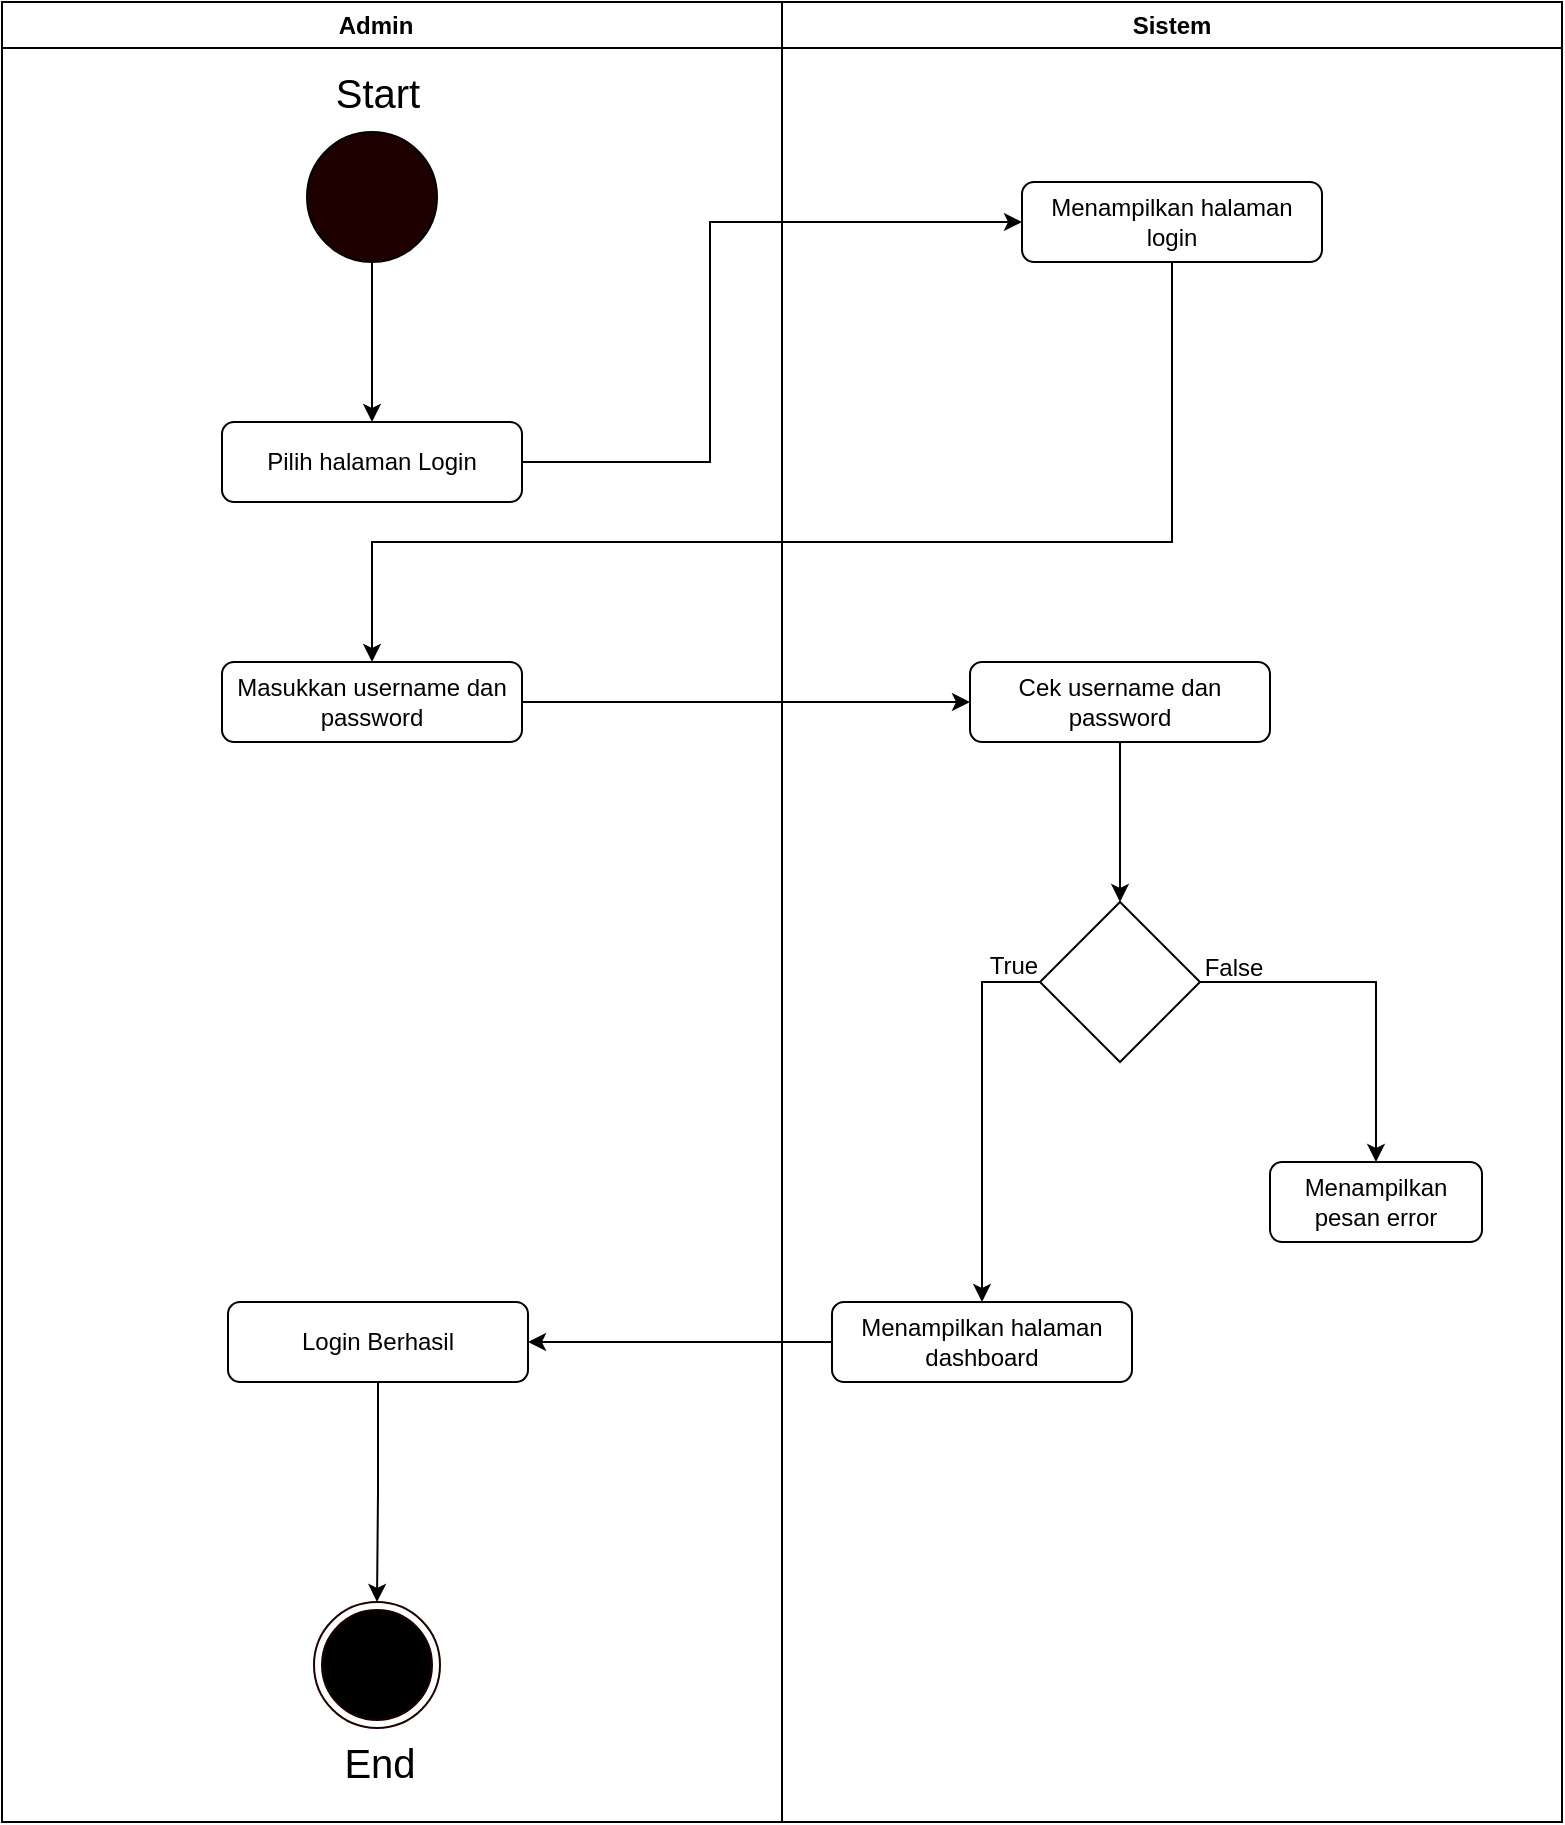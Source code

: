 <mxfile version="24.7.6">
  <diagram name="Halaman-1" id="sc-osGf-hyZRLQPOwxGC">
    <mxGraphModel dx="2100" dy="1044" grid="1" gridSize="10" guides="1" tooltips="1" connect="1" arrows="1" fold="1" page="1" pageScale="1" pageWidth="827" pageHeight="1169" math="0" shadow="0">
      <root>
        <mxCell id="0" />
        <mxCell id="1" parent="0" />
        <mxCell id="P742cWsP9KGHvWoBdgOk-16" value="Admin&lt;span style=&quot;white-space: pre;&quot;&gt;&#x9;&lt;/span&gt;" style="swimlane;whiteSpace=wrap;html=1;startSize=23;" parent="1" vertex="1">
          <mxGeometry x="26" y="40" width="390" height="910" as="geometry">
            <mxRectangle x="200" y="410" width="90" height="30" as="alternateBounds" />
          </mxGeometry>
        </mxCell>
        <mxCell id="P742cWsP9KGHvWoBdgOk-30" value="Pilih halaman Login" style="rounded=1;whiteSpace=wrap;html=1;" parent="P742cWsP9KGHvWoBdgOk-16" vertex="1">
          <mxGeometry x="110" y="210" width="150" height="40" as="geometry" />
        </mxCell>
        <mxCell id="P742cWsP9KGHvWoBdgOk-31" value="Masukkan username dan password" style="rounded=1;whiteSpace=wrap;html=1;" parent="P742cWsP9KGHvWoBdgOk-16" vertex="1">
          <mxGeometry x="110" y="330" width="150" height="40" as="geometry" />
        </mxCell>
        <mxCell id="lTD3DRs9hXKuLtX2ZJFp-9" style="edgeStyle=orthogonalEdgeStyle;rounded=0;orthogonalLoop=1;jettySize=auto;html=1;entryX=0.5;entryY=0;entryDx=0;entryDy=0;" edge="1" parent="P742cWsP9KGHvWoBdgOk-16" source="lTD3DRs9hXKuLtX2ZJFp-1" target="P742cWsP9KGHvWoBdgOk-30">
          <mxGeometry relative="1" as="geometry" />
        </mxCell>
        <mxCell id="lTD3DRs9hXKuLtX2ZJFp-1" value="" style="ellipse;whiteSpace=wrap;html=1;aspect=fixed;fillColor=#1F0000;" vertex="1" parent="P742cWsP9KGHvWoBdgOk-16">
          <mxGeometry x="152.5" y="65" width="65" height="65" as="geometry" />
        </mxCell>
        <mxCell id="lTD3DRs9hXKuLtX2ZJFp-2" value="Start" style="text;html=1;align=center;verticalAlign=middle;whiteSpace=wrap;rounded=0;fontSize=20;" vertex="1" parent="P742cWsP9KGHvWoBdgOk-16">
          <mxGeometry x="157.5" y="30" width="60" height="30" as="geometry" />
        </mxCell>
        <mxCell id="lTD3DRs9hXKuLtX2ZJFp-3" value="" style="group" vertex="1" connectable="0" parent="P742cWsP9KGHvWoBdgOk-16">
          <mxGeometry x="156" y="800" width="63" height="95" as="geometry" />
        </mxCell>
        <mxCell id="lTD3DRs9hXKuLtX2ZJFp-4" value="" style="ellipse;html=1;shape=endState;fillColor=#000000;strokeColor=#1F0000;" vertex="1" parent="lTD3DRs9hXKuLtX2ZJFp-3">
          <mxGeometry width="63" height="63" as="geometry" />
        </mxCell>
        <mxCell id="lTD3DRs9hXKuLtX2ZJFp-5" value="End" style="text;html=1;align=center;verticalAlign=middle;whiteSpace=wrap;rounded=0;fontSize=20;" vertex="1" parent="lTD3DRs9hXKuLtX2ZJFp-3">
          <mxGeometry x="3" y="65" width="60" height="30" as="geometry" />
        </mxCell>
        <mxCell id="P742cWsP9KGHvWoBdgOk-17" value="Sistem" style="swimlane;whiteSpace=wrap;html=1;" parent="1" vertex="1">
          <mxGeometry x="416" y="40" width="390" height="910" as="geometry" />
        </mxCell>
        <mxCell id="P742cWsP9KGHvWoBdgOk-33" value="Menampilkan halaman login" style="rounded=1;whiteSpace=wrap;html=1;" parent="P742cWsP9KGHvWoBdgOk-17" vertex="1">
          <mxGeometry x="120" y="90" width="150" height="40" as="geometry" />
        </mxCell>
        <mxCell id="lTD3DRs9hXKuLtX2ZJFp-14" style="edgeStyle=orthogonalEdgeStyle;rounded=0;orthogonalLoop=1;jettySize=auto;html=1;entryX=0.5;entryY=0;entryDx=0;entryDy=0;exitX=0;exitY=0.5;exitDx=0;exitDy=0;" edge="1" parent="P742cWsP9KGHvWoBdgOk-17" source="P742cWsP9KGHvWoBdgOk-36" target="P742cWsP9KGHvWoBdgOk-37">
          <mxGeometry relative="1" as="geometry" />
        </mxCell>
        <mxCell id="lTD3DRs9hXKuLtX2ZJFp-15" style="edgeStyle=orthogonalEdgeStyle;rounded=0;orthogonalLoop=1;jettySize=auto;html=1;entryX=0.5;entryY=0;entryDx=0;entryDy=0;" edge="1" parent="P742cWsP9KGHvWoBdgOk-17" source="P742cWsP9KGHvWoBdgOk-36" target="lTD3DRs9hXKuLtX2ZJFp-7">
          <mxGeometry relative="1" as="geometry" />
        </mxCell>
        <mxCell id="P742cWsP9KGHvWoBdgOk-36" value="" style="rhombus;whiteSpace=wrap;html=1;" parent="P742cWsP9KGHvWoBdgOk-17" vertex="1">
          <mxGeometry x="129" y="450" width="80" height="80" as="geometry" />
        </mxCell>
        <mxCell id="lTD3DRs9hXKuLtX2ZJFp-17" style="edgeStyle=orthogonalEdgeStyle;rounded=0;orthogonalLoop=1;jettySize=auto;html=1;" edge="1" parent="P742cWsP9KGHvWoBdgOk-17" source="P742cWsP9KGHvWoBdgOk-37" target="lTD3DRs9hXKuLtX2ZJFp-8">
          <mxGeometry relative="1" as="geometry" />
        </mxCell>
        <mxCell id="P742cWsP9KGHvWoBdgOk-37" value="Menampilkan halaman dashboard" style="rounded=1;whiteSpace=wrap;html=1;" parent="P742cWsP9KGHvWoBdgOk-17" vertex="1">
          <mxGeometry x="25" y="650" width="150" height="40" as="geometry" />
        </mxCell>
        <mxCell id="lTD3DRs9hXKuLtX2ZJFp-13" style="edgeStyle=orthogonalEdgeStyle;rounded=0;orthogonalLoop=1;jettySize=auto;html=1;entryX=0.5;entryY=0;entryDx=0;entryDy=0;" edge="1" parent="P742cWsP9KGHvWoBdgOk-17" source="lTD3DRs9hXKuLtX2ZJFp-6" target="P742cWsP9KGHvWoBdgOk-36">
          <mxGeometry relative="1" as="geometry" />
        </mxCell>
        <mxCell id="lTD3DRs9hXKuLtX2ZJFp-6" value="Cek username dan password" style="rounded=1;whiteSpace=wrap;html=1;" vertex="1" parent="P742cWsP9KGHvWoBdgOk-17">
          <mxGeometry x="94" y="330" width="150" height="40" as="geometry" />
        </mxCell>
        <mxCell id="lTD3DRs9hXKuLtX2ZJFp-7" value="Menampilkan pesan error" style="rounded=1;whiteSpace=wrap;html=1;" vertex="1" parent="P742cWsP9KGHvWoBdgOk-17">
          <mxGeometry x="244" y="580" width="106" height="40" as="geometry" />
        </mxCell>
        <mxCell id="lTD3DRs9hXKuLtX2ZJFp-8" value="Login Berhasil" style="rounded=1;whiteSpace=wrap;html=1;" vertex="1" parent="P742cWsP9KGHvWoBdgOk-17">
          <mxGeometry x="-277" y="650" width="150" height="40" as="geometry" />
        </mxCell>
        <mxCell id="lTD3DRs9hXKuLtX2ZJFp-20" value="False" style="text;html=1;align=center;verticalAlign=middle;whiteSpace=wrap;rounded=0;" vertex="1" parent="P742cWsP9KGHvWoBdgOk-17">
          <mxGeometry x="196" y="468" width="60" height="30" as="geometry" />
        </mxCell>
        <mxCell id="lTD3DRs9hXKuLtX2ZJFp-10" style="edgeStyle=orthogonalEdgeStyle;rounded=0;orthogonalLoop=1;jettySize=auto;html=1;entryX=0;entryY=0.5;entryDx=0;entryDy=0;" edge="1" parent="1" source="P742cWsP9KGHvWoBdgOk-30" target="P742cWsP9KGHvWoBdgOk-33">
          <mxGeometry relative="1" as="geometry">
            <Array as="points">
              <mxPoint x="380" y="270" />
              <mxPoint x="380" y="150" />
            </Array>
          </mxGeometry>
        </mxCell>
        <mxCell id="lTD3DRs9hXKuLtX2ZJFp-11" style="edgeStyle=orthogonalEdgeStyle;rounded=0;orthogonalLoop=1;jettySize=auto;html=1;entryX=0.5;entryY=0;entryDx=0;entryDy=0;" edge="1" parent="1" source="P742cWsP9KGHvWoBdgOk-33" target="P742cWsP9KGHvWoBdgOk-31">
          <mxGeometry relative="1" as="geometry">
            <Array as="points">
              <mxPoint x="611" y="310" />
              <mxPoint x="211" y="310" />
            </Array>
          </mxGeometry>
        </mxCell>
        <mxCell id="lTD3DRs9hXKuLtX2ZJFp-12" style="edgeStyle=orthogonalEdgeStyle;rounded=0;orthogonalLoop=1;jettySize=auto;html=1;entryX=0;entryY=0.5;entryDx=0;entryDy=0;" edge="1" parent="1" source="P742cWsP9KGHvWoBdgOk-31" target="lTD3DRs9hXKuLtX2ZJFp-6">
          <mxGeometry relative="1" as="geometry" />
        </mxCell>
        <mxCell id="lTD3DRs9hXKuLtX2ZJFp-18" style="edgeStyle=orthogonalEdgeStyle;rounded=0;orthogonalLoop=1;jettySize=auto;html=1;entryX=0.5;entryY=0;entryDx=0;entryDy=0;" edge="1" parent="1" source="lTD3DRs9hXKuLtX2ZJFp-8" target="lTD3DRs9hXKuLtX2ZJFp-4">
          <mxGeometry relative="1" as="geometry" />
        </mxCell>
        <mxCell id="lTD3DRs9hXKuLtX2ZJFp-19" value="True" style="text;html=1;align=center;verticalAlign=middle;whiteSpace=wrap;rounded=0;" vertex="1" parent="1">
          <mxGeometry x="502" y="507" width="60" height="30" as="geometry" />
        </mxCell>
      </root>
    </mxGraphModel>
  </diagram>
</mxfile>
